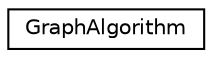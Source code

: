 digraph "Graphical Class Hierarchy"
{
  edge [fontname="Helvetica",fontsize="10",labelfontname="Helvetica",labelfontsize="10"];
  node [fontname="Helvetica",fontsize="10",shape=record];
  rankdir="LR";
  Node0 [label="GraphAlgorithm",height=0.2,width=0.4,color="black", fillcolor="white", style="filled",URL="$classGraphAlgorithm.html",tooltip="friend class for GraphMatrix and GraphStruct where implemented all algorithms for graphs ..."];
}
